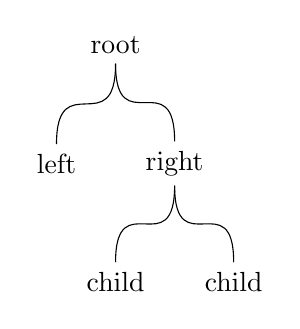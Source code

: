      \begin{tikzpicture}[level distance=15mm, sibling distance=15mm,
            edge from parent path=
          {(\tikzparentnode.south) .. controls +(0,-1) and +(0,1)
                                     .. (\tikzchildnode.north)}]
            \node {root}
              child {node {left}}
              child {node {right}
                child {node {child}}
                child {node {child}}
              };
    \end{tikzpicture}
